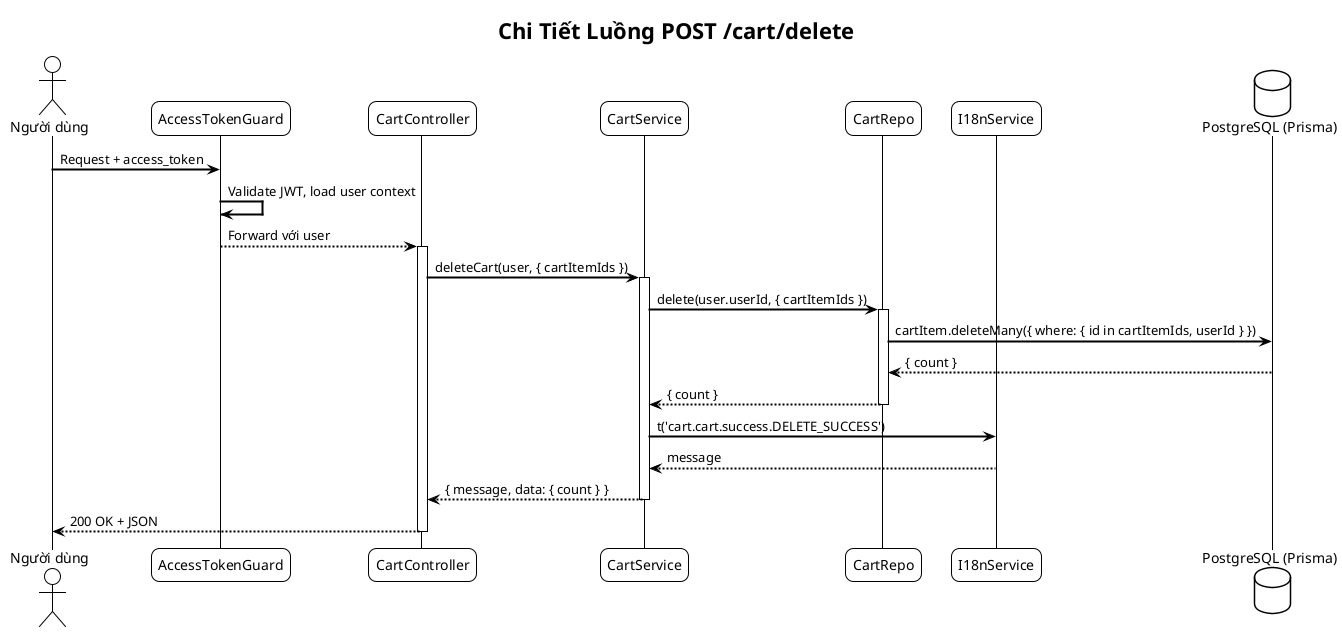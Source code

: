 @startuml Cart - Delete Items Sequence
!theme plain
skinparam backgroundColor #FFFFFF
skinparam sequenceArrowThickness 2
skinparam roundcorner 16

title Chi Tiết Luồng POST /cart/delete

actor "Người dùng" as U
participant "AccessTokenGuard" as AG
participant "CartController" as CC
participant "CartService" as CS
participant "CartRepo" as CR
participant "I18nService" as IS
database "PostgreSQL (Prisma)" as DB

U -> AG: Request + access_token
AG -> AG: Validate JWT, load user context
AG --> CC: Forward với user
activate CC

CC -> CS: deleteCart(user, { cartItemIds })
activate CS

CS -> CR: delete(user.userId, { cartItemIds })
activate CR
CR -> DB: cartItem.deleteMany({ where: { id in cartItemIds, userId } })
DB --> CR: { count }
CR --> CS: { count }
deactivate CR

CS -> IS: t('cart.cart.success.DELETE_SUCCESS')
IS --> CS: message
CS --> CC: { message, data: { count } }
deactivate CS

CC --> U: 200 OK + JSON
deactivate CC

@enduml


